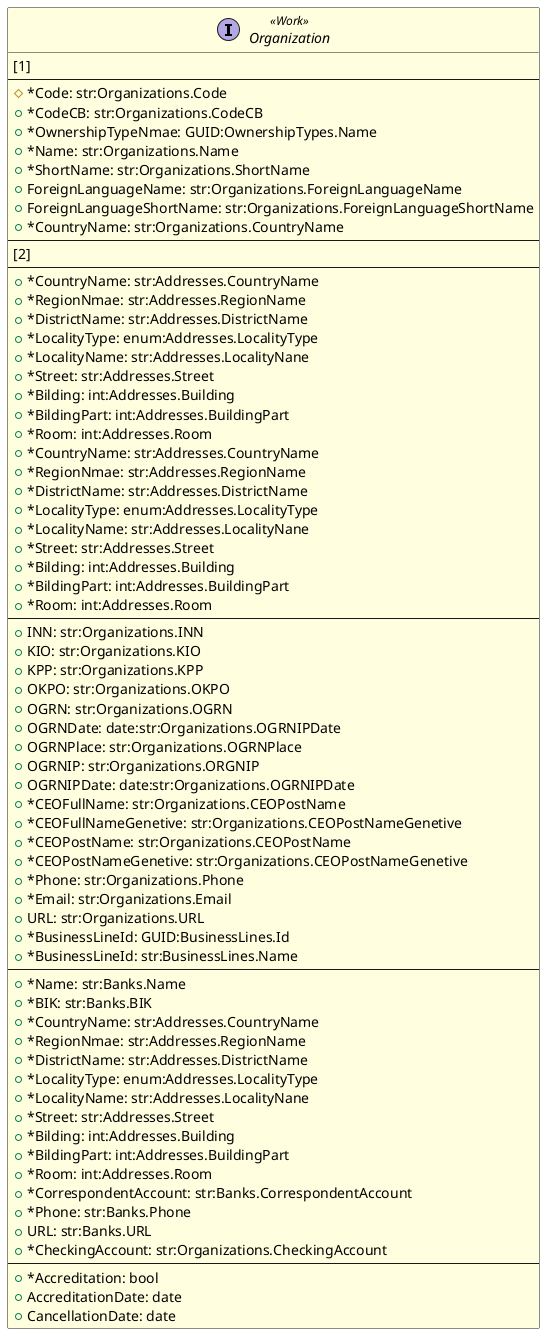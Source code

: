 
@startuml "CTS Object Diagram"
/'**Легенда 

Типы данных (DataType):
    str:<long>                  Строка (string) определенной длинны в символах, размер лучше всего указывать кратным 8, т.е. 32, 64, 128, 256 и т.д., минимальная длина строки 32 символа.
    text                        Текст (text) неограниченно длинны.
    int                         Беззнаковое целое число (integer).
    float:<accuracy>            Число (numeric). Вещественное число с определенной точностью. Точность определяется количеством знаков после запятой в формате .<число знаковпосле запятой>.
    date:<mask>                 Дата (date). С помощью маски задается формат вводимого значения, dd, mm, yy, yyyy. Например: dd.mm.yyyy т.д.
    time:<mask>                 Время (time). С помощью маски задается формат вводимого значения, элементы маски hh, mm, ss. Пример: hh:mm:ss, hh:mm, mm:ss и т.д.
    datetime:<mask>             Дата и время (datetime). Дата, дата и время с определенной точностью. С помощью маски задается формат вводимого значения dd.mm.yyyy(yy)_hh:mm:ss, или dd.mm.yyyy(yy).
    bool                        Логический (boolean). Логическое значение - Истина/Лож. Используется для чек-боксов и радио-кнопок.
    enum                        Перечисление (enumeration). Значения перечисления указываются в следующей строке в <enumvalue:>, в виде комментария обозначаемом "'", через "," в формате <Id>|<Name>. Перечисление, используется для полей с выпадающим списком к количеством значенией не более 5-10.
    bin                         Бинарный (binary) тип данных. Используется для указания на то что в поле будут хранится именно бинарные данные, например, такие как бинарный данные различных файлов и т.д.
    <ObjectName>:<choice_type>  Указывается имя объекта значение записи которго используется в качестве значения реквизита. Тип выбора - single (одно значение)/plural (несколько значений).

Заполнение реквзитов (Filling):
    manual                      Заполняется вручную.
    auto:create/save            Заполняется автоматически при создании/сохранении записи.
    generated:create/save       Генерируется автоматически при созранении/созранении записи.
    <value>                     Заполняется конкретным значеним по умолчанию при создании записи, например - true.
    develop                     Заполняется в процессе разработки ПО.

Тип реквизита:
    "Text"          Поле для ввода текста
    ()              Unchecked radio
    (X)             Checked radio
    []              Unchecked box
    [X]             Checked box
    ^DropList^      Выпадающий список ^.^
    ^WindowList^    Выбор из справочника {.}
    [Button]        Кнопка

Формат описания объектов (сущьностей):
    EntityName                  Имя объекта.
    EntityStage                 Состояние объекта, Work (в работе)/Ready (готово).
    DataType:argument           Тип данных и даполнительный аргумент, напимер длина строки для строкового реквизита.
    RefrerenceObject.Requsite   Указание на то что данные для рекыизита беруться из реквизита указанного объекта, указывается при необходимости.     
    Visibility                  Следующими знаками обозначаются реквизиты:
                                "-" - Скрытый с формы.
                                "+" - Отображаемый на форме.
                                "#" - Отображаемый на форме, но не доступный для редактирования.
    Mandatory                   Знаком "*" - реквизит обязательный для заполнения.

    /'Наименование объекта'/ entity EntityName <<EntityStage>> {
        /'Наименование реквизита'/<Visibility><Mandatory>RequisiteName: DataType:argument:RefrerenceObject.Requsite
    }
'/

'**Оформление объектов
skinparam class {
/'Готово'/      BackgroundColor<<Ready>>    LightGreen
/'В работе'/    BackgroundColor<<Work>>     LightYellow
}

'**Объекты интерфейса
'ВНИМАНИЕ!!!
'В описании объектов приведены только реквизиты отображаемые на форме, служебные реквизиты добавляются при необходимости при разработке. 

/'Реквизиты карточки объекта Участник торгов'/ interface Organization <<Work>> {
    [1]
    'Примечание
    --
    /'Код'/ #*Code: str:Organizations.Code
    'Принцип формирования кода...
    /'Код ЦБ'/ +*CodeCB: str:Organizations.CodeCB
    /'Форма собственности'/ +*OwnershipTypeNmae: GUID:OwnershipTypes.Name
    /'Наименование'/ +*Name: str:Organizations.Name
    /'Сокращенно наименование'/ +*ShortName: str:Organizations.ShortName
    /'Полное наименование на иностранном языке'/ +ForeignLanguageName: str:Organizations.ForeignLanguageName
    /'Краткое наименование на иностранном языке'/ +ForeignLanguageShortName: str:Organizations.ForeignLanguageShortName
    /'Страна'/ +*CountryName: str:Organizations.CountryName
    --
    [2]
    --
    /'Юридический адрес'/
        /'Страна'/ +*CountryName: str:Addresses.CountryName
        /'Регион'/ +*RegionNmae: str:Addresses.RegionName
        /'Район'/ +*DistrictName: str:Addresses.DistrictName
        /'???Тип населенного пункта'/ +*LocalityType: enum:Addresses.LocalityType
        /'???Населенный пункт'/ +*LocalityName: str:Addresses.LocalityNane
        /'Улица'/ +*Street: str:Addresses.Street
        /'Дом'/ +*Bilding: int:Addresses.Building
        /'Корпус'/ +*BildingPart: int:Addresses.BuildingPart
        /'Комната'/ +*Room: int:Addresses.Room
    /'Почтовый адрес'/
        /'Страна'/ +*CountryName: str:Addresses.CountryName
        /'Регион'/ +*RegionNmae: str:Addresses.RegionName
        /'Район'/ +*DistrictName: str:Addresses.DistrictName
        /'???Тип населенного пункта'/ +*LocalityType: enum:Addresses.LocalityType
        /'???Населенный пункт'/ +*LocalityName: str:Addresses.LocalityNane
        /'Улица'/ +*Street: str:Addresses.Street
        /'Дом'/ +*Bilding: int:Addresses.Building
        /'Корпус'/ +*BildingPart: int:Addresses.BuildingPart
        /'Комната'/ +*Room: int:Addresses.Room
    --
    /'ИНН'/ +INN: str:Organizations.INN
    /'КИО'/ +KIO: str:Organizations.KIO
    /'КПП'/ +KPP: str:Organizations.KPP
    /'ОКПО'/ +OKPO: str:Organizations.OKPO
    /'ОГРН'/ +OGRN: str:Organizations.OGRN
    /'Дата присвоения ОГРН'/ +OGRNDate: date:str:Organizations.OGRNIPDate
    /'Место выдачи ОГРН'/ +OGRNPlace: str:Organizations.OGRNPlace
    /'ОГРНИП'/ +OGRNIP: str:Organizations.ORGNIP
    /'Дата регистрации ИП'/ +OGRNIPDate: date:str:Organizations.OGRNIPDate
    /'ФИО руководителя'/ +*CEOFullName: str:Organizations.CEOPostName
    /'ФИО руководителя в родительном падеже'/ +*CEOFullNameGenetive: str:Organizations.CEOPostNameGenetive
    /'Должность руководителя'/ +*CEOPostName: str:Organizations.CEOPostName
    /'Должность руководителя в родительном падеже'/ +*CEOPostNameGenetive: str:Organizations.CEOPostNameGenetive
    /'Телефон'/ +*Phone: str:Organizations.Phone
    /'Е-мэйл'/ +*Email: str:Organizations.Email
    /'Web-адрес'/ +URL: str:Organizations.URL
    /'Вид деятельности по ОКВЭД'/ +*BusinessLineId: GUID:BusinessLines.Id
    /'Вид деятельности по ОКВЭД'/ +*BusinessLineId: str:BusinessLines.Name
    --
    /'Наименование'/ +*Name: str:Banks.Name
    /'БИК'/ +*BIK: str:Banks.BIK
    /'???Адрес'/
    'Подумать, мжет имеет смысл информацию об адресе банка хранить в виде строки?
        /'Страна'/ +*CountryName: str:Addresses.CountryName
        /'Регион'/ +*RegionNmae: str:Addresses.RegionName
        /'Район'/ +*DistrictName: str:Addresses.DistrictName
        /'???Тип населенного пункта'/ +*LocalityType: enum:Addresses.LocalityType
        /'???Населенный пункт'/ +*LocalityName: str:Addresses.LocalityNane
        /'Улица'/ +*Street: str:Addresses.Street
        /'Дом'/ +*Bilding: int:Addresses.Building
        /'Корпус'/ +*BildingPart: int:Addresses.BuildingPart
        /'Комната'/ +*Room: int:Addresses.Room
    /'Корресподентский счёт'/ +*CorrespondentAccount: str:Banks.CorrespondentAccount
    /'Телефон'/ +*Phone: str:Banks.Phone
    /'Веб-адрес'/ +URL: str:Banks.URL
    /'Расчетный счёт'/ +*CheckingAccount: str:Organizations.CheckingAccount
    --
    /'???Аккредитация'/ +*Accreditation: bool
    /'???Дата аккредитации'/ +AccreditationDate: date 
    /'???Дата отмены аккредитации'/ +CancellationDate: date 
}




'**Связи


@enduml